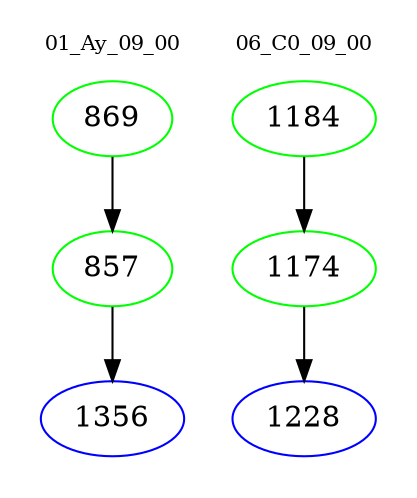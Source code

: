 digraph{
subgraph cluster_0 {
color = white
label = "01_Ay_09_00";
fontsize=10;
T0_869 [label="869", color="green"]
T0_869 -> T0_857 [color="black"]
T0_857 [label="857", color="green"]
T0_857 -> T0_1356 [color="black"]
T0_1356 [label="1356", color="blue"]
}
subgraph cluster_1 {
color = white
label = "06_C0_09_00";
fontsize=10;
T1_1184 [label="1184", color="green"]
T1_1184 -> T1_1174 [color="black"]
T1_1174 [label="1174", color="green"]
T1_1174 -> T1_1228 [color="black"]
T1_1228 [label="1228", color="blue"]
}
}
